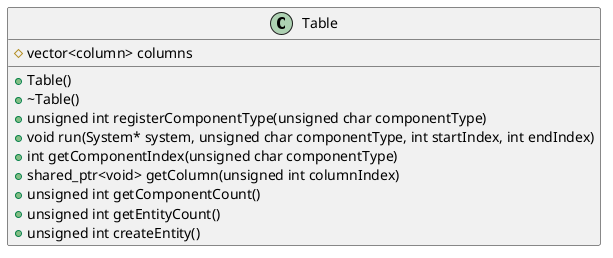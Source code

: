 @startuml

class Table {
   # vector<column> columns
   + Table()
   + ~Table()
   + unsigned int registerComponentType(unsigned char componentType)
   + void run(System* system, unsigned char componentType, int startIndex, int endIndex)
   + int getComponentIndex(unsigned char componentType)
   + shared_ptr<void> getColumn(unsigned int columnIndex)
   + unsigned int getComponentCount()
   + unsigned int getEntityCount()
   + unsigned int createEntity()
}
@enduml